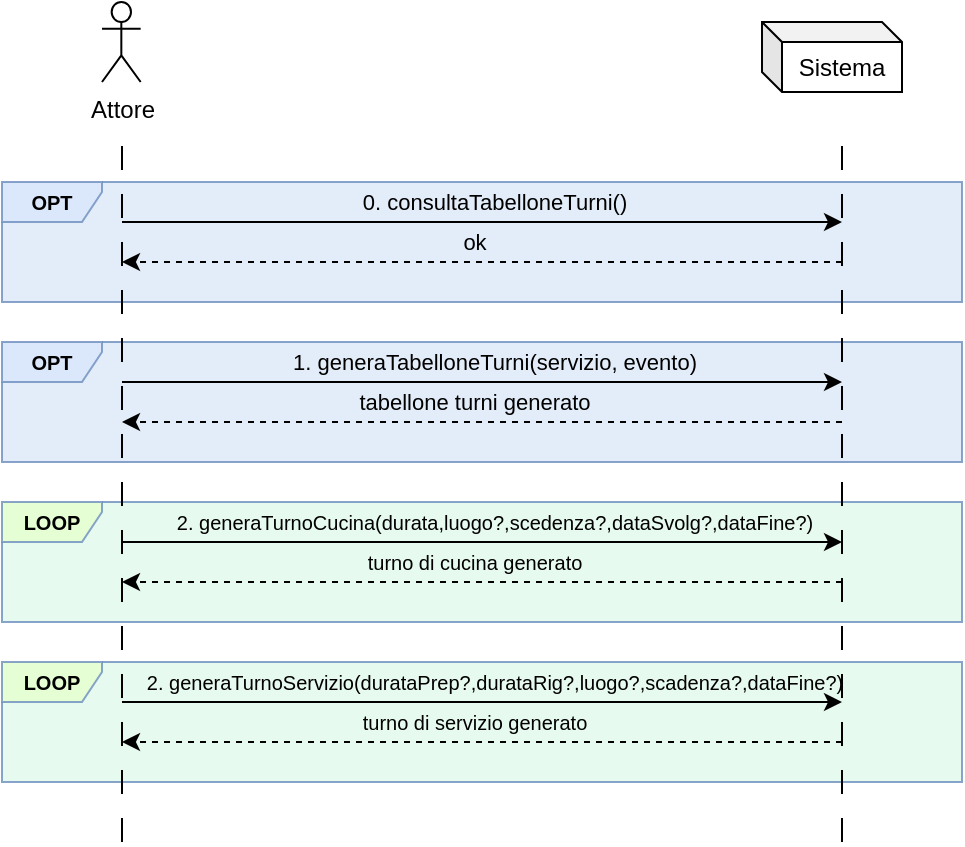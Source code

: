 <mxfile version="24.4.2" type="google">
  <diagram name="Page-1" id="eoHFoJQbqqkSnLUJk-sT">
    <mxGraphModel grid="1" page="1" gridSize="10" guides="1" tooltips="1" connect="1" arrows="1" fold="1" pageScale="1" pageWidth="827" pageHeight="1169" math="0" shadow="0">
      <root>
        <mxCell id="0" />
        <mxCell id="1" parent="0" />
        <mxCell id="7QjkbwkYLUTSWp5Ibt6S-1" value="Attore" style="shape=umlActor;verticalLabelPosition=bottom;verticalAlign=top;html=1;outlineConnect=0;" vertex="1" parent="1">
          <mxGeometry x="230" y="20" width="19.33" height="40" as="geometry" />
        </mxCell>
        <mxCell id="7QjkbwkYLUTSWp5Ibt6S-6" value="Sistema" style="shape=cube;whiteSpace=wrap;html=1;boundedLbl=1;backgroundOutline=1;darkOpacity=0.05;darkOpacity2=0.1;size=10;" vertex="1" parent="1">
          <mxGeometry x="560" y="30" width="70" height="35" as="geometry" />
        </mxCell>
        <mxCell id="hF6yMa9ehIADh6ry2k6l-12" value="OPT" style="shape=umlFrame;whiteSpace=wrap;html=1;pointerEvents=0;swimlaneFillColor=#dde9f8;fillColor=#dae8fc;strokeColor=#6c8ebf;width=50;height=20;fontSize=10;fontStyle=1;opacity=80;" vertex="1" parent="1">
          <mxGeometry x="180" y="110" width="480" height="60" as="geometry" />
        </mxCell>
        <mxCell id="hF6yMa9ehIADh6ry2k6l-13" value="" style="endArrow=classic;html=1;rounded=0;" edge="1" parent="1">
          <mxGeometry width="50" height="50" relative="1" as="geometry">
            <mxPoint x="240" y="130" as="sourcePoint" />
            <mxPoint x="600" y="130" as="targetPoint" />
          </mxGeometry>
        </mxCell>
        <mxCell id="hF6yMa9ehIADh6ry2k6l-14" value="0. consultaTabelloneTurni()" style="edgeLabel;html=1;align=center;verticalAlign=middle;resizable=0;points=[];labelBackgroundColor=none;" connectable="0" vertex="1" parent="hF6yMa9ehIADh6ry2k6l-13">
          <mxGeometry x="-0.284" y="1" relative="1" as="geometry">
            <mxPoint x="57" y="-9" as="offset" />
          </mxGeometry>
        </mxCell>
        <mxCell id="hF6yMa9ehIADh6ry2k6l-15" value="" style="endArrow=classic;html=1;rounded=0;dashed=1;" edge="1" parent="1">
          <mxGeometry width="50" height="50" relative="1" as="geometry">
            <mxPoint x="600" y="150" as="sourcePoint" />
            <mxPoint x="240" y="150" as="targetPoint" />
          </mxGeometry>
        </mxCell>
        <mxCell id="hF6yMa9ehIADh6ry2k6l-16" value="ok" style="edgeLabel;html=1;align=center;verticalAlign=middle;resizable=0;points=[];labelBackgroundColor=none;" connectable="0" vertex="1" parent="hF6yMa9ehIADh6ry2k6l-15">
          <mxGeometry x="0.024" y="-1" relative="1" as="geometry">
            <mxPoint y="-9" as="offset" />
          </mxGeometry>
        </mxCell>
        <mxCell id="hF6yMa9ehIADh6ry2k6l-18" value="OPT" style="shape=umlFrame;whiteSpace=wrap;html=1;pointerEvents=0;swimlaneFillColor=#dde9f8;fillColor=#dae8fc;strokeColor=#6c8ebf;width=50;height=20;fontSize=10;fontStyle=1;opacity=80;" vertex="1" parent="1">
          <mxGeometry x="180" y="190" width="480" height="60" as="geometry" />
        </mxCell>
        <mxCell id="hF6yMa9ehIADh6ry2k6l-19" value="" style="endArrow=classic;html=1;rounded=0;" edge="1" parent="1">
          <mxGeometry width="50" height="50" relative="1" as="geometry">
            <mxPoint x="240" y="210" as="sourcePoint" />
            <mxPoint x="600" y="210" as="targetPoint" />
          </mxGeometry>
        </mxCell>
        <mxCell id="hF6yMa9ehIADh6ry2k6l-20" value="1. generaTabelloneTurni(servizio, evento)" style="edgeLabel;html=1;align=center;verticalAlign=middle;resizable=0;points=[];labelBackgroundColor=none;" connectable="0" vertex="1" parent="hF6yMa9ehIADh6ry2k6l-19">
          <mxGeometry x="-0.284" y="1" relative="1" as="geometry">
            <mxPoint x="57" y="-9" as="offset" />
          </mxGeometry>
        </mxCell>
        <mxCell id="hF6yMa9ehIADh6ry2k6l-21" value="" style="endArrow=classic;html=1;rounded=0;dashed=1;" edge="1" parent="1">
          <mxGeometry width="50" height="50" relative="1" as="geometry">
            <mxPoint x="600" y="230" as="sourcePoint" />
            <mxPoint x="240" y="230" as="targetPoint" />
          </mxGeometry>
        </mxCell>
        <mxCell id="hF6yMa9ehIADh6ry2k6l-22" value="tabellone turni generato" style="edgeLabel;html=1;align=center;verticalAlign=middle;resizable=0;points=[];labelBackgroundColor=none;" connectable="0" vertex="1" parent="hF6yMa9ehIADh6ry2k6l-21">
          <mxGeometry x="0.024" y="-1" relative="1" as="geometry">
            <mxPoint y="-9" as="offset" />
          </mxGeometry>
        </mxCell>
        <mxCell id="hF6yMa9ehIADh6ry2k6l-23" value="LOOP" style="shape=umlFrame;whiteSpace=wrap;html=1;pointerEvents=0;swimlaneFillColor=#e1f9ec;fillColor=#E6FFCC;strokeColor=#6c8ebf;width=50;height=20;fontSize=10;fontStyle=1;opacity=80;" vertex="1" parent="1">
          <mxGeometry x="180" y="270" width="480" height="60" as="geometry" />
        </mxCell>
        <mxCell id="hF6yMa9ehIADh6ry2k6l-24" value="" style="endArrow=classic;html=1;rounded=0;" edge="1" parent="1">
          <mxGeometry width="50" height="50" relative="1" as="geometry">
            <mxPoint x="240" y="290" as="sourcePoint" />
            <mxPoint x="600" y="290" as="targetPoint" />
          </mxGeometry>
        </mxCell>
        <mxCell id="hF6yMa9ehIADh6ry2k6l-25" value="2. generaTurnoCucina(durata,luogo?,scedenza?,dataSvolg?,dataFine?)" style="edgeLabel;html=1;align=center;verticalAlign=middle;resizable=0;points=[];labelBackgroundColor=none;fontSize=10;" connectable="0" vertex="1" parent="hF6yMa9ehIADh6ry2k6l-24">
          <mxGeometry x="-0.284" y="1" relative="1" as="geometry">
            <mxPoint x="57" y="-9" as="offset" />
          </mxGeometry>
        </mxCell>
        <mxCell id="hF6yMa9ehIADh6ry2k6l-26" value="" style="endArrow=classic;html=1;rounded=0;dashed=1;" edge="1" parent="1">
          <mxGeometry width="50" height="50" relative="1" as="geometry">
            <mxPoint x="600" y="310" as="sourcePoint" />
            <mxPoint x="240" y="310" as="targetPoint" />
          </mxGeometry>
        </mxCell>
        <mxCell id="hF6yMa9ehIADh6ry2k6l-27" value="turno di cucina generato" style="edgeLabel;html=1;align=center;verticalAlign=middle;resizable=0;points=[];labelBackgroundColor=none;fontSize=10;" connectable="0" vertex="1" parent="hF6yMa9ehIADh6ry2k6l-26">
          <mxGeometry x="0.024" y="-1" relative="1" as="geometry">
            <mxPoint y="-9" as="offset" />
          </mxGeometry>
        </mxCell>
        <mxCell id="hF6yMa9ehIADh6ry2k6l-28" value="LOOP" style="shape=umlFrame;whiteSpace=wrap;html=1;pointerEvents=0;swimlaneFillColor=#e1f9ec;fillColor=#E6FFCC;strokeColor=#6c8ebf;width=50;height=20;fontSize=10;fontStyle=1;opacity=80;" vertex="1" parent="1">
          <mxGeometry x="180" y="350" width="480" height="60" as="geometry" />
        </mxCell>
        <mxCell id="hF6yMa9ehIADh6ry2k6l-29" value="" style="endArrow=classic;html=1;rounded=0;" edge="1" parent="1">
          <mxGeometry width="50" height="50" relative="1" as="geometry">
            <mxPoint x="240" y="370" as="sourcePoint" />
            <mxPoint x="600" y="370" as="targetPoint" />
          </mxGeometry>
        </mxCell>
        <mxCell id="hF6yMa9ehIADh6ry2k6l-30" value="2. generaTurnoServizio(durataPrep?,durataRig?,luogo?,scadenza?,dataFine?)" style="edgeLabel;html=1;align=center;verticalAlign=middle;resizable=0;points=[];labelBackgroundColor=none;fontSize=10;" connectable="0" vertex="1" parent="hF6yMa9ehIADh6ry2k6l-29">
          <mxGeometry x="-0.284" y="1" relative="1" as="geometry">
            <mxPoint x="57" y="-9" as="offset" />
          </mxGeometry>
        </mxCell>
        <mxCell id="hF6yMa9ehIADh6ry2k6l-31" value="" style="endArrow=classic;html=1;rounded=0;dashed=1;" edge="1" parent="1">
          <mxGeometry width="50" height="50" relative="1" as="geometry">
            <mxPoint x="600" y="390" as="sourcePoint" />
            <mxPoint x="240" y="390" as="targetPoint" />
          </mxGeometry>
        </mxCell>
        <mxCell id="hF6yMa9ehIADh6ry2k6l-32" value="turno di servizio generato" style="edgeLabel;html=1;align=center;verticalAlign=middle;resizable=0;points=[];labelBackgroundColor=none;fontSize=10;" connectable="0" vertex="1" parent="hF6yMa9ehIADh6ry2k6l-31">
          <mxGeometry x="0.024" y="-1" relative="1" as="geometry">
            <mxPoint y="-9" as="offset" />
          </mxGeometry>
        </mxCell>
        <mxCell id="7QjkbwkYLUTSWp5Ibt6S-4" value="" style="endArrow=none;html=1;rounded=0;dashed=1;dashPattern=12 12;" edge="1" parent="1">
          <mxGeometry width="50" height="50" relative="1" as="geometry">
            <mxPoint x="240" y="440" as="sourcePoint" />
            <mxPoint x="240" y="90" as="targetPoint" />
          </mxGeometry>
        </mxCell>
        <mxCell id="hF6yMa9ehIADh6ry2k6l-1" value="" style="endArrow=none;html=1;rounded=0;dashed=1;dashPattern=12 12;" edge="1" parent="1">
          <mxGeometry width="50" height="50" relative="1" as="geometry">
            <mxPoint x="600" y="440" as="sourcePoint" />
            <mxPoint x="600" y="90" as="targetPoint" />
          </mxGeometry>
        </mxCell>
      </root>
    </mxGraphModel>
  </diagram>
</mxfile>
